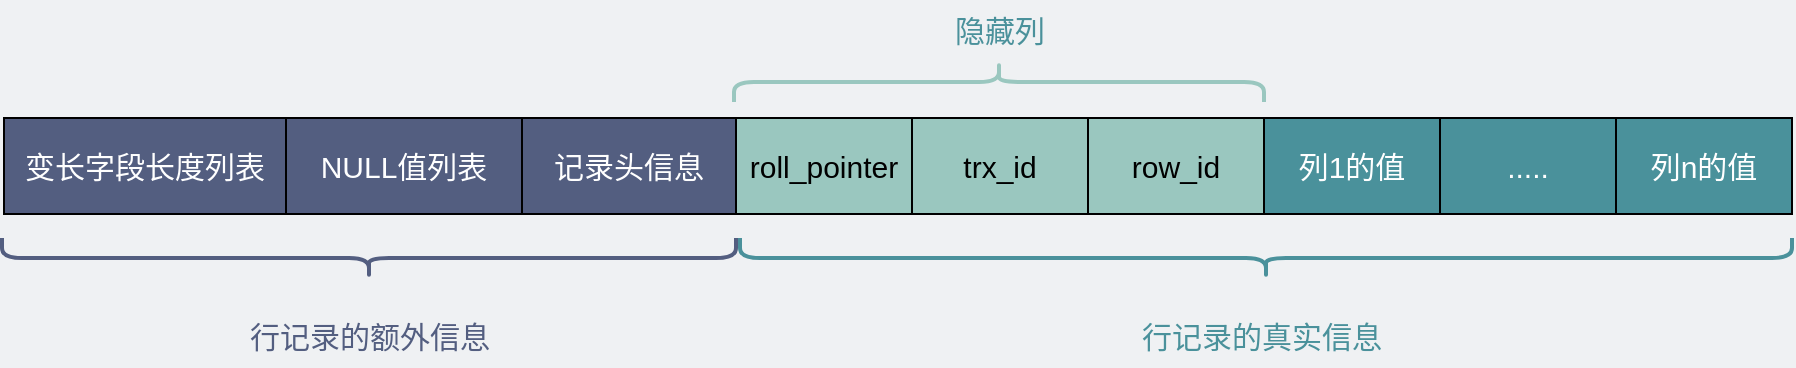 <mxfile version="20.0.1" type="github">
  <diagram id="3228e29e-7158-1315-38df-8450db1d8a1d" name="Page-1">
    <mxGraphModel dx="2298" dy="-141" grid="0" gridSize="10" guides="1" tooltips="1" connect="1" arrows="1" fold="1" page="1" pageScale="1" pageWidth="1000" pageHeight="140" background="#EFF1F3" math="0" shadow="0">
      <root>
        <mxCell id="0" />
        <mxCell id="1" parent="0" />
        <mxCell id="enQ5mk8d2TgNViefa5W4-2" value="&lt;font style=&quot;font-size: 15px;&quot;&gt;列1的值&lt;/font&gt;" style="rounded=0;whiteSpace=wrap;html=1;fillColor=#4A919B;gradientColor=none;fontSize=15;fontColor=#FFFFFF;" parent="1" vertex="1">
          <mxGeometry x="-317" y="955" width="88" height="48" as="geometry" />
        </mxCell>
        <mxCell id="enQ5mk8d2TgNViefa5W4-3" value="row_id" style="rounded=0;whiteSpace=wrap;html=1;fillColor=#9AC7BF;gradientColor=none;fontSize=15;" parent="1" vertex="1">
          <mxGeometry x="-405" y="955" width="88" height="48" as="geometry" />
        </mxCell>
        <mxCell id="enQ5mk8d2TgNViefa5W4-27" value="trx_id" style="rounded=0;whiteSpace=wrap;html=1;fillColor=#9AC7BF;gradientColor=none;fontSize=15;" parent="1" vertex="1">
          <mxGeometry x="-493" y="955" width="88" height="48" as="geometry" />
        </mxCell>
        <mxCell id="enQ5mk8d2TgNViefa5W4-28" value="roll_pointer" style="rounded=0;whiteSpace=wrap;html=1;fillColor=#9AC7BF;gradientColor=none;fontSize=15;" parent="1" vertex="1">
          <mxGeometry x="-581" y="955" width="88" height="48" as="geometry" />
        </mxCell>
        <mxCell id="zhEDYNHhuH8CSWy7WP_z-4" value="....." style="rounded=0;whiteSpace=wrap;html=1;fillColor=#4A919B;gradientColor=none;fontSize=15;fontColor=#FFFFFF;" parent="1" vertex="1">
          <mxGeometry x="-229" y="955" width="88" height="48" as="geometry" />
        </mxCell>
        <mxCell id="zhEDYNHhuH8CSWy7WP_z-5" value="&lt;font style=&quot;font-size: 15px;&quot;&gt;列n的值&lt;/font&gt;" style="rounded=0;whiteSpace=wrap;html=1;fillColor=#4A919B;gradientColor=none;fontSize=15;fontColor=#FFFFFF;" parent="1" vertex="1">
          <mxGeometry x="-141" y="955" width="88" height="48" as="geometry" />
        </mxCell>
        <mxCell id="zhEDYNHhuH8CSWy7WP_z-6" value="记录头信息" style="rounded=0;whiteSpace=wrap;html=1;fillColor=#535E80;gradientColor=none;fontSize=15;fontColor=#FFFFFF;" parent="1" vertex="1">
          <mxGeometry x="-688" y="955" width="107" height="48" as="geometry" />
        </mxCell>
        <mxCell id="zhEDYNHhuH8CSWy7WP_z-7" value="NULL值列表" style="rounded=0;whiteSpace=wrap;html=1;fillColor=#535E80;gradientColor=none;fontSize=15;fontColor=#FFFFFF;" parent="1" vertex="1">
          <mxGeometry x="-806" y="955" width="118" height="48" as="geometry" />
        </mxCell>
        <mxCell id="zhEDYNHhuH8CSWy7WP_z-8" value="变长字段长度列表" style="rounded=0;whiteSpace=wrap;html=1;fillColor=#535E80;gradientColor=none;fontSize=15;fontColor=#FFFFFF;" parent="1" vertex="1">
          <mxGeometry x="-947" y="955" width="141" height="48" as="geometry" />
        </mxCell>
        <mxCell id="zhEDYNHhuH8CSWy7WP_z-10" value="" style="shape=curlyBracket;whiteSpace=wrap;html=1;rounded=1;fillColor=#535E80;rotation=-90;strokeWidth=2;strokeColor=#535E80;" parent="1" vertex="1">
          <mxGeometry x="-774.5" y="841.5" width="20" height="367" as="geometry" />
        </mxCell>
        <mxCell id="zhEDYNHhuH8CSWy7WP_z-11" value="&lt;font color=&quot;#535e80&quot; style=&quot;font-size: 15px&quot;&gt;行记录的额外信息&lt;/font&gt;" style="text;html=1;strokeColor=none;fillColor=none;align=center;verticalAlign=middle;whiteSpace=wrap;rounded=0;" parent="1" vertex="1">
          <mxGeometry x="-826.5" y="1049" width="124" height="30" as="geometry" />
        </mxCell>
        <mxCell id="zhEDYNHhuH8CSWy7WP_z-12" value="" style="shape=curlyBracket;whiteSpace=wrap;html=1;rounded=1;fillColor=#9AC7BF;rotation=-90;strokeWidth=2;strokeColor=#4A919B;" parent="1" vertex="1">
          <mxGeometry x="-326" y="762" width="20" height="526" as="geometry" />
        </mxCell>
        <mxCell id="zhEDYNHhuH8CSWy7WP_z-13" value="&lt;font color=&quot;#4a919b&quot; style=&quot;font-size: 15px&quot;&gt;行记录的真实信息&lt;/font&gt;" style="text;html=1;strokeColor=none;fillColor=none;align=center;verticalAlign=middle;whiteSpace=wrap;rounded=0;" parent="1" vertex="1">
          <mxGeometry x="-380" y="1049" width="124" height="30" as="geometry" />
        </mxCell>
        <mxCell id="zhEDYNHhuH8CSWy7WP_z-14" value="" style="shape=curlyBracket;whiteSpace=wrap;html=1;rounded=1;flipH=1;fillColor=#9AC7BF;rotation=-90;strokeWidth=2;fontColor=#4A919B;strokeColor=#9AC7BF;" parent="1" vertex="1">
          <mxGeometry x="-459.5" y="804.5" width="20" height="265" as="geometry" />
        </mxCell>
        <mxCell id="zhEDYNHhuH8CSWy7WP_z-15" value="&lt;font style=&quot;font-size: 15px&quot;&gt;隐藏列&lt;/font&gt;" style="text;html=1;strokeColor=none;fillColor=none;align=center;verticalAlign=middle;whiteSpace=wrap;rounded=0;fontColor=#4A919B;" parent="1" vertex="1">
          <mxGeometry x="-511" y="896" width="124" height="30" as="geometry" />
        </mxCell>
      </root>
    </mxGraphModel>
  </diagram>
</mxfile>
